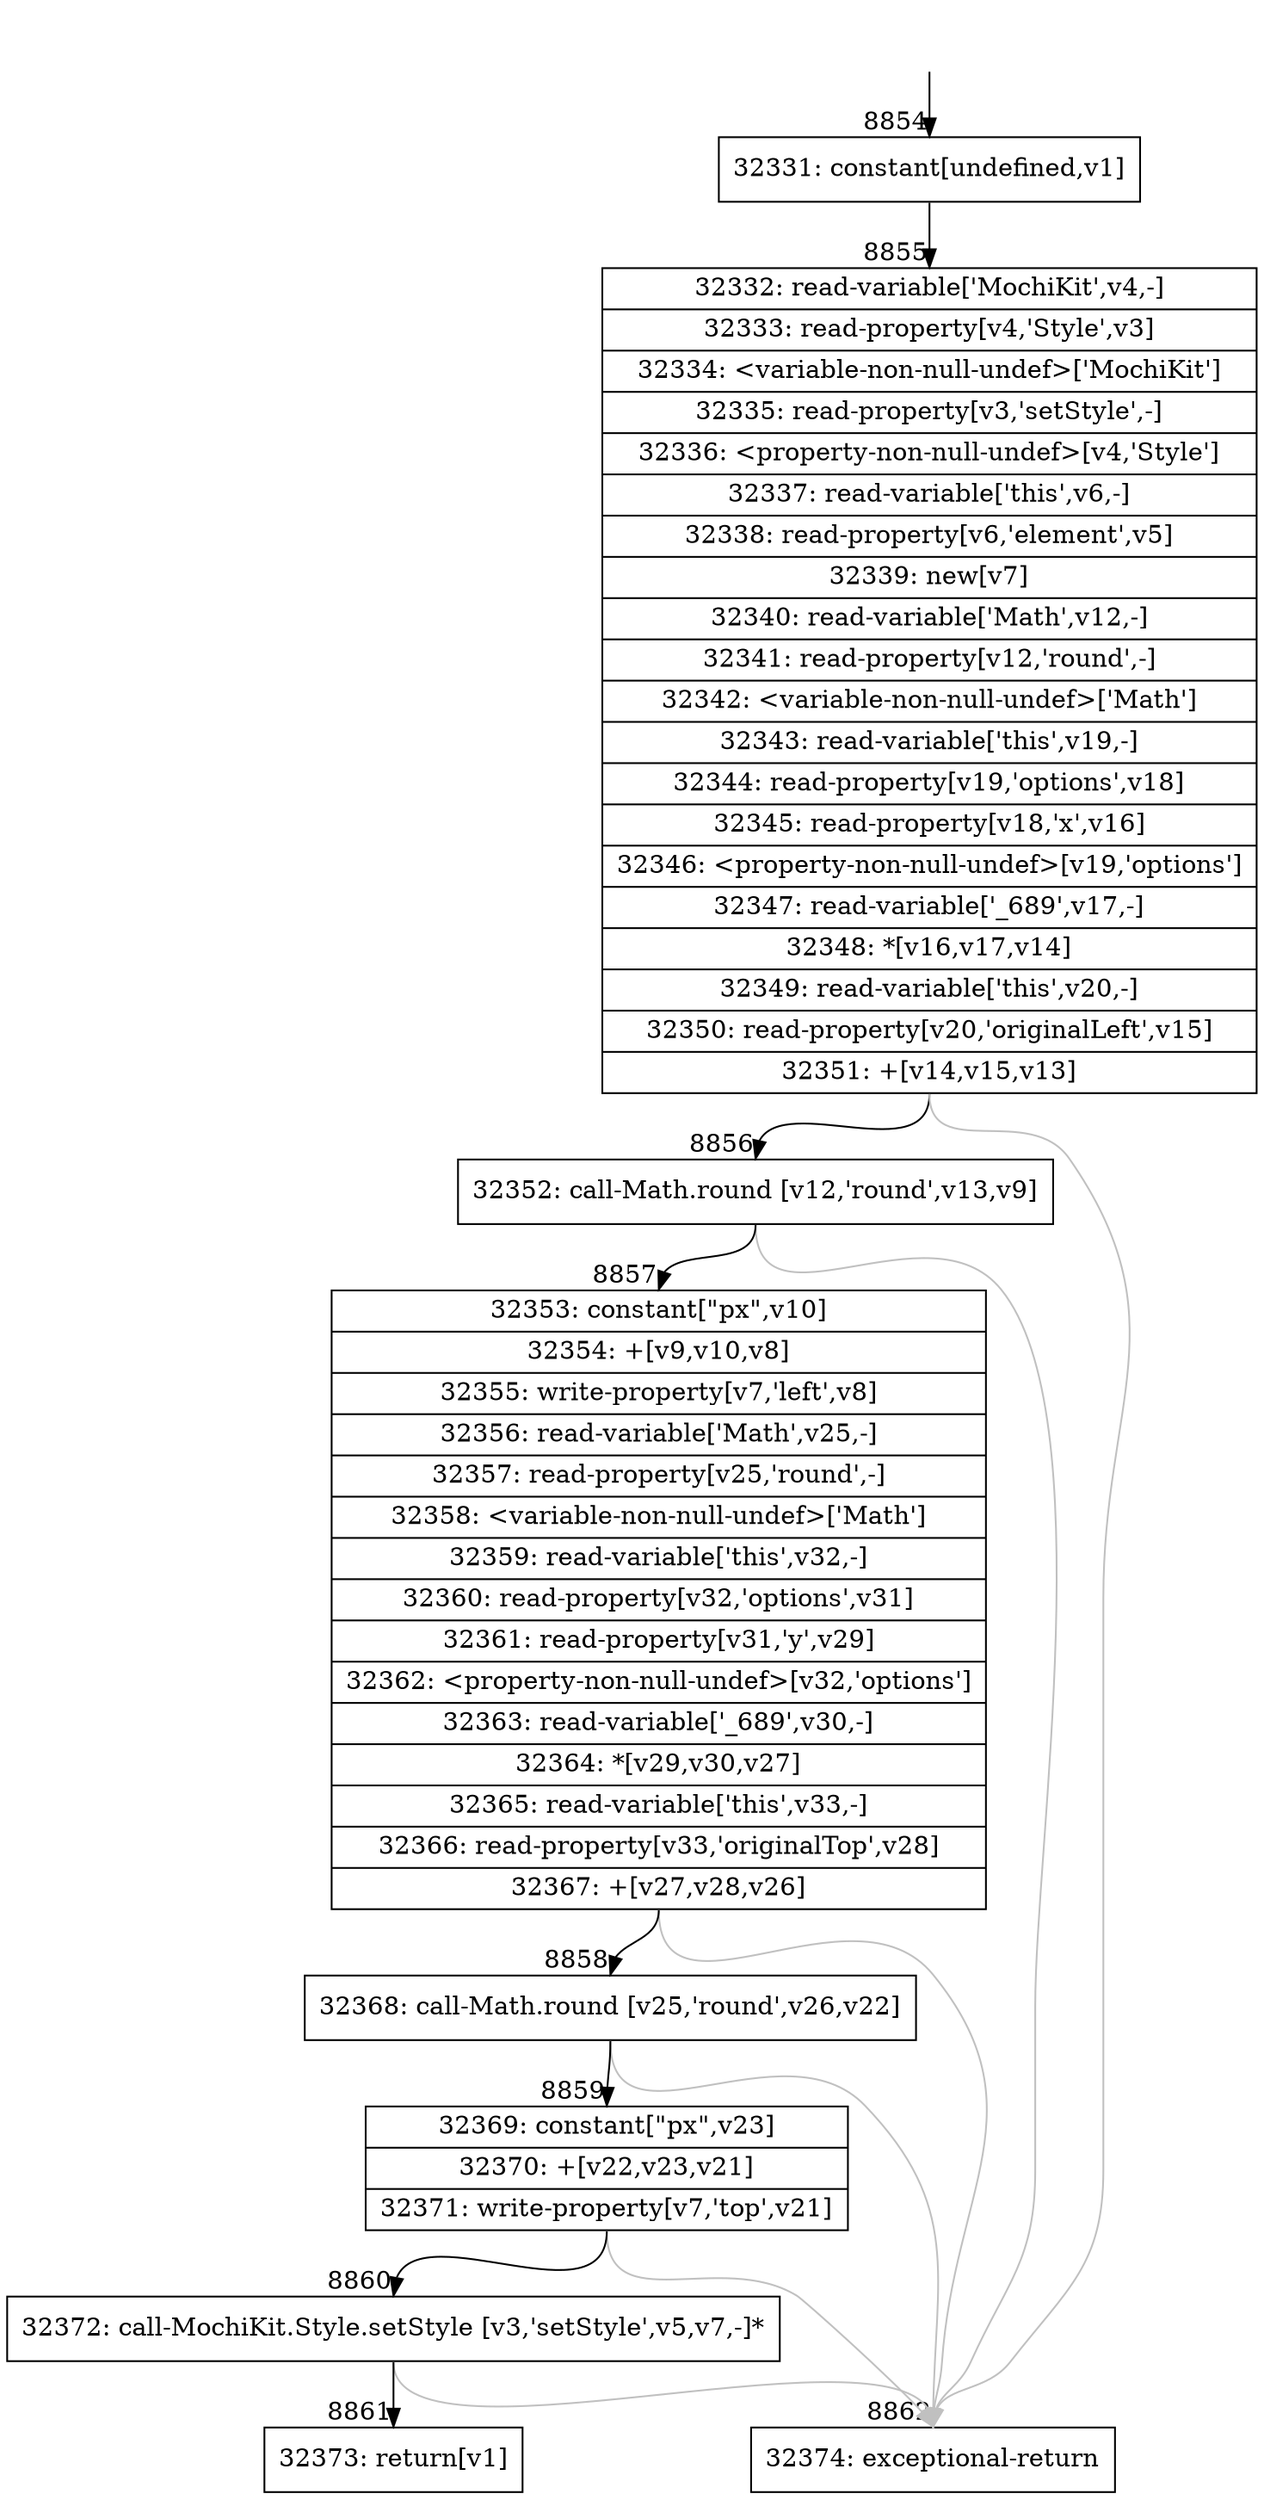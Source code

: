 digraph {
rankdir="TD"
BB_entry610[shape=none,label=""];
BB_entry610 -> BB8854 [tailport=s, headport=n, headlabel="    8854"]
BB8854 [shape=record label="{32331: constant[undefined,v1]}" ] 
BB8854 -> BB8855 [tailport=s, headport=n, headlabel="      8855"]
BB8855 [shape=record label="{32332: read-variable['MochiKit',v4,-]|32333: read-property[v4,'Style',v3]|32334: \<variable-non-null-undef\>['MochiKit']|32335: read-property[v3,'setStyle',-]|32336: \<property-non-null-undef\>[v4,'Style']|32337: read-variable['this',v6,-]|32338: read-property[v6,'element',v5]|32339: new[v7]|32340: read-variable['Math',v12,-]|32341: read-property[v12,'round',-]|32342: \<variable-non-null-undef\>['Math']|32343: read-variable['this',v19,-]|32344: read-property[v19,'options',v18]|32345: read-property[v18,'x',v16]|32346: \<property-non-null-undef\>[v19,'options']|32347: read-variable['_689',v17,-]|32348: *[v16,v17,v14]|32349: read-variable['this',v20,-]|32350: read-property[v20,'originalLeft',v15]|32351: +[v14,v15,v13]}" ] 
BB8855 -> BB8856 [tailport=s, headport=n, headlabel="      8856"]
BB8855 -> BB8862 [tailport=s, headport=n, color=gray, headlabel="      8862"]
BB8856 [shape=record label="{32352: call-Math.round [v12,'round',v13,v9]}" ] 
BB8856 -> BB8857 [tailport=s, headport=n, headlabel="      8857"]
BB8856 -> BB8862 [tailport=s, headport=n, color=gray]
BB8857 [shape=record label="{32353: constant[\"px\",v10]|32354: +[v9,v10,v8]|32355: write-property[v7,'left',v8]|32356: read-variable['Math',v25,-]|32357: read-property[v25,'round',-]|32358: \<variable-non-null-undef\>['Math']|32359: read-variable['this',v32,-]|32360: read-property[v32,'options',v31]|32361: read-property[v31,'y',v29]|32362: \<property-non-null-undef\>[v32,'options']|32363: read-variable['_689',v30,-]|32364: *[v29,v30,v27]|32365: read-variable['this',v33,-]|32366: read-property[v33,'originalTop',v28]|32367: +[v27,v28,v26]}" ] 
BB8857 -> BB8858 [tailport=s, headport=n, headlabel="      8858"]
BB8857 -> BB8862 [tailport=s, headport=n, color=gray]
BB8858 [shape=record label="{32368: call-Math.round [v25,'round',v26,v22]}" ] 
BB8858 -> BB8859 [tailport=s, headport=n, headlabel="      8859"]
BB8858 -> BB8862 [tailport=s, headport=n, color=gray]
BB8859 [shape=record label="{32369: constant[\"px\",v23]|32370: +[v22,v23,v21]|32371: write-property[v7,'top',v21]}" ] 
BB8859 -> BB8860 [tailport=s, headport=n, headlabel="      8860"]
BB8859 -> BB8862 [tailport=s, headport=n, color=gray]
BB8860 [shape=record label="{32372: call-MochiKit.Style.setStyle [v3,'setStyle',v5,v7,-]*}" ] 
BB8860 -> BB8861 [tailport=s, headport=n, headlabel="      8861"]
BB8860 -> BB8862 [tailport=s, headport=n, color=gray]
BB8861 [shape=record label="{32373: return[v1]}" ] 
BB8862 [shape=record label="{32374: exceptional-return}" ] 
//#$~ 6342
}
